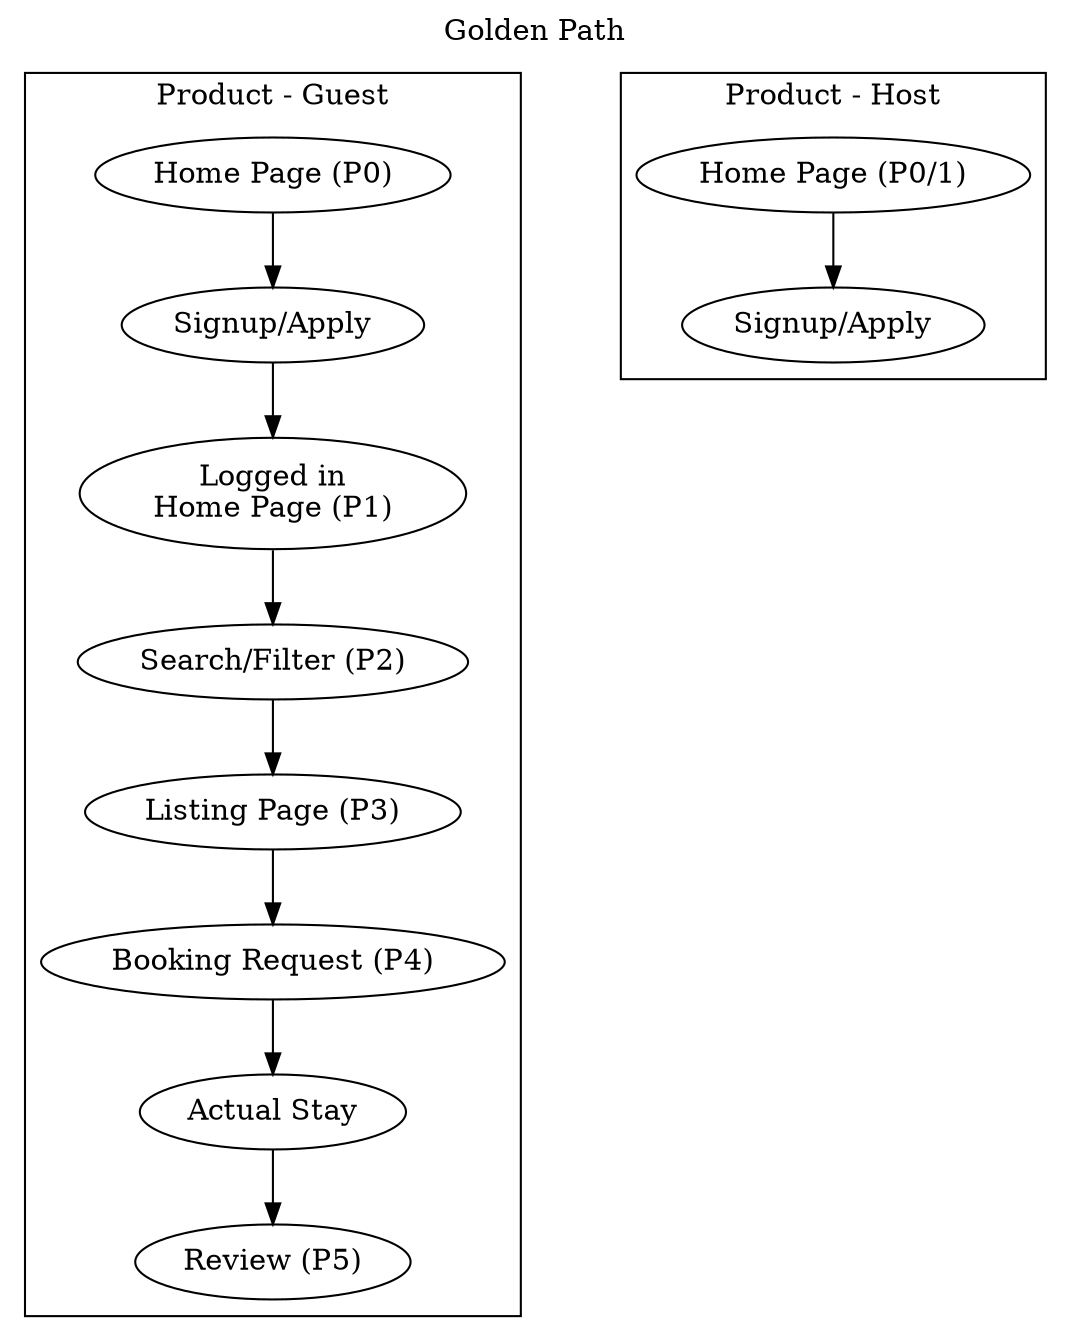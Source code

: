 digraph unix {
    //overall graph
    // rankdir="LR";
    nodesep=1.25;
    compound=true; 
    labelloc="t";

    label = "Golden Path"

    // TODO: Add guest application
    subgraph cluster_golden_guest {
        label="Product - Guest";
        p0 [label="Home Page (P0)"] 
        signup [label="Signup/Apply"]
        p1 [label="Logged in\nHome Page (P1)"]
        p2 [label="Search/Filter (P2)"]
        p3 [label="Listing Page (P3)"]
        p4 [label="Booking Request (P4)"]
        actual_stay [label="Actual Stay"]
        p5 [label="Review (P5)"]

        p0 -> signup -> p1 -> p2 -> p3 -> p4 -> actual_stay -> p5
    }

    subgraph cluster_test {
        label="Product - Host"
        home [label="Home Page (P0/1)"] 
        host_application [label="Signup/Apply"]

    

        home->host_application
    }
}

